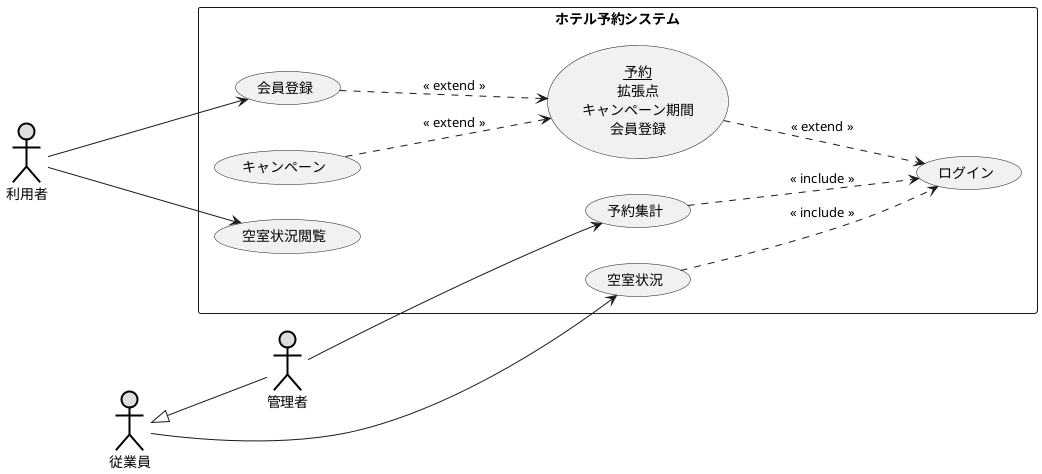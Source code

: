 @startuml

left to right direction

actor 利用者 as user #DDDDDD;line:black;line.bold;
actor 従業員 as employee #DDDDDD;line:black;line.bold;
actor 管理者 as admin #DDDDDD;line:black;line.bold;

rectangle ホテル予約システム {
    usecase 会員登録 
    usecase キャンペーン
    usecase 空室状況閲覧
    usecase 予約集計
    usecase 空室状況
    usecase (<u>予約</u>\n拡張点\nキャンペーン期間\n会員登録) as input
    usecase ログイン
}


    user ---> 会員登録
    user ---> 空室状況閲覧

    会員登録 ...> input : <<  extend  >>
    キャンペーン ...> input : <<  extend  >>
    input ...> ログイン : <<  extend  >>

    予約集計 ...> ログイン : <<  include  >>
    空室状況 ...> ログイン : <<  include  >>

    employee <|-- admin

    admin ---> 予約集計

    employee ---> 空室状況





@enduml